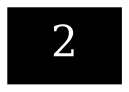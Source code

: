 digraph graphOne{
 node[fontcolor=white,fontsize=20,shape=rectangle];
 2[style="filled",fillcolor="black", label=2]
}
